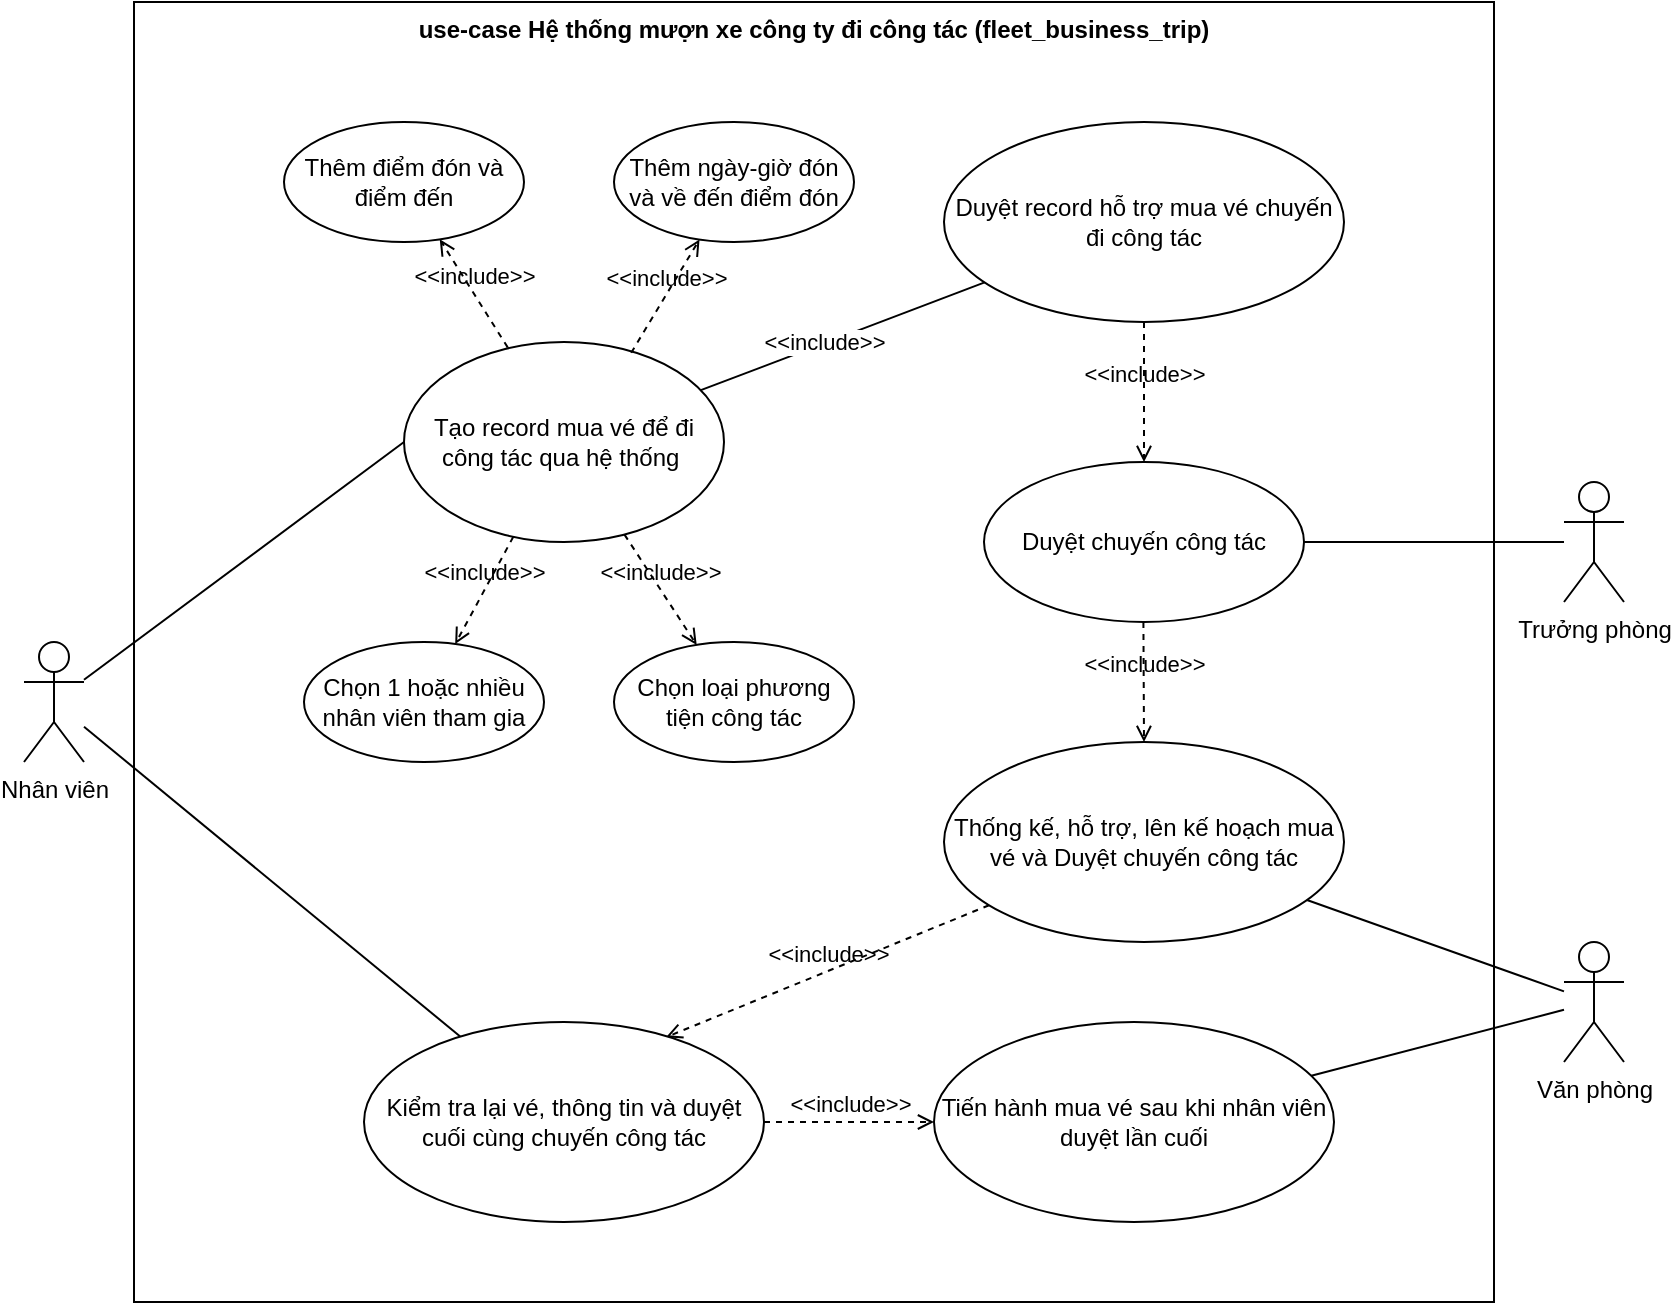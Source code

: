 <mxfile>
    <diagram id="Y4IQfSycDRqmELYqsQpS" name="use-case (fleet_business_trip)">
        <mxGraphModel dx="378" dy="614" grid="1" gridSize="10" guides="1" tooltips="1" connect="1" arrows="1" fold="1" page="1" pageScale="1" pageWidth="850" pageHeight="1100" math="0" shadow="0">
            <root>
                <mxCell id="0"/>
                <mxCell id="1" parent="0"/>
                <UserObject label="use-case Hệ thống mượn xe công ty đi công tác (fleet_business_trip)" id="2">
                    <mxCell style="shape=rect;html=1;verticalAlign=top;fontStyle=1;whiteSpace=wrap;align=center;movable=0;resizable=0;rotatable=0;deletable=0;editable=0;connectable=0;" parent="1" vertex="1">
                        <mxGeometry x="80" y="80" width="680" height="650" as="geometry"/>
                    </mxCell>
                </UserObject>
                <mxCell id="32" style="edgeStyle=none;html=1;entryX=0;entryY=0.5;entryDx=0;entryDy=0;fontFamily=Helvetica;fontSize=12;fontColor=default;endArrow=none;endFill=0;" parent="1" source="3" target="5" edge="1">
                    <mxGeometry relative="1" as="geometry"/>
                </mxCell>
                <mxCell id="51" style="edgeStyle=none;html=1;fontFamily=Helvetica;fontSize=12;fontColor=default;endArrow=none;endFill=0;" parent="1" source="3" target="48" edge="1">
                    <mxGeometry relative="1" as="geometry"/>
                </mxCell>
                <mxCell id="3" value="Nhân viên" style="shape=umlActor;html=1;verticalLabelPosition=bottom;verticalAlign=top;align=center;" parent="1" vertex="1">
                    <mxGeometry x="25" y="400" width="30" height="60" as="geometry"/>
                </mxCell>
                <mxCell id="23" value="" style="edgeStyle=none;html=1;endArrow=none;endFill=0;" parent="1" source="5" target="22" edge="1">
                    <mxGeometry relative="1" as="geometry"/>
                </mxCell>
                <mxCell id="52" value="&amp;lt;&amp;lt;include&amp;gt;&amp;gt;" style="edgeLabel;html=1;align=center;verticalAlign=middle;resizable=0;points=[];" vertex="1" connectable="0" parent="23">
                    <mxGeometry x="0.138" y="1" relative="1" as="geometry">
                        <mxPoint x="-19" y="7" as="offset"/>
                    </mxGeometry>
                </mxCell>
                <mxCell id="5" value="Tạo record mua vé để đi công tác qua hệ thống&amp;nbsp;" style="ellipse;whiteSpace=wrap;html=1;" parent="1" vertex="1">
                    <mxGeometry x="215" y="250" width="160" height="100" as="geometry"/>
                </mxCell>
                <mxCell id="11" value="Thêm điểm đón và điểm đến" style="ellipse;whiteSpace=wrap;html=1;" parent="1" vertex="1">
                    <mxGeometry x="155" y="140" width="120" height="60" as="geometry"/>
                </mxCell>
                <mxCell id="13" value="&amp;lt;&amp;lt;include&amp;gt;&amp;gt;" style="edgeStyle=none;html=1;endArrow=open;verticalAlign=bottom;dashed=1;labelBackgroundColor=none;exitX=0.324;exitY=0.027;exitDx=0;exitDy=0;exitPerimeter=0;" parent="1" source="5" target="11" edge="1">
                    <mxGeometry width="160" relative="1" as="geometry">
                        <mxPoint x="345" y="270" as="sourcePoint"/>
                        <mxPoint x="505" y="270" as="targetPoint"/>
                    </mxGeometry>
                </mxCell>
                <mxCell id="14" value="Thêm ngày-giờ đón và về đến điểm đón" style="ellipse;whiteSpace=wrap;html=1;" parent="1" vertex="1">
                    <mxGeometry x="320" y="140" width="120" height="60" as="geometry"/>
                </mxCell>
                <mxCell id="15" value="&amp;lt;&amp;lt;include&amp;gt;&amp;gt;" style="edgeStyle=none;html=1;endArrow=open;verticalAlign=bottom;dashed=1;labelBackgroundColor=none;exitX=0.71;exitY=0.054;exitDx=0;exitDy=0;exitPerimeter=0;" parent="1" source="5" target="14" edge="1">
                    <mxGeometry width="160" relative="1" as="geometry">
                        <mxPoint x="421.84" y="292.7" as="sourcePoint"/>
                        <mxPoint x="670" y="270" as="targetPoint"/>
                    </mxGeometry>
                </mxCell>
                <mxCell id="16" value="Chọn 1 hoặc nhiều nhân viên tham gia" style="ellipse;whiteSpace=wrap;html=1;" parent="1" vertex="1">
                    <mxGeometry x="165" y="400" width="120" height="60" as="geometry"/>
                </mxCell>
                <mxCell id="17" value="&amp;lt;&amp;lt;include&amp;gt;&amp;gt;" style="edgeStyle=none;html=1;endArrow=open;verticalAlign=bottom;dashed=1;labelBackgroundColor=none;" parent="1" source="5" target="16" edge="1">
                    <mxGeometry width="160" relative="1" as="geometry">
                        <mxPoint x="257" y="527" as="sourcePoint"/>
                        <mxPoint x="505" y="504" as="targetPoint"/>
                    </mxGeometry>
                </mxCell>
                <mxCell id="18" value="Chọn loại phương tiện công tác" style="ellipse;whiteSpace=wrap;html=1;" parent="1" vertex="1">
                    <mxGeometry x="320" y="400" width="120" height="60" as="geometry"/>
                </mxCell>
                <mxCell id="19" value="&amp;lt;&amp;lt;include&amp;gt;&amp;gt;" style="edgeStyle=none;html=1;endArrow=open;verticalAlign=bottom;dashed=1;labelBackgroundColor=none;" parent="1" source="5" target="18" edge="1">
                    <mxGeometry width="160" relative="1" as="geometry">
                        <mxPoint x="370" y="380" as="sourcePoint"/>
                        <mxPoint x="660" y="496.57" as="targetPoint"/>
                    </mxGeometry>
                </mxCell>
                <mxCell id="22" value="Duyệt record hỗ trợ mua vé chuyến đi công tác" style="ellipse;whiteSpace=wrap;html=1;" parent="1" vertex="1">
                    <mxGeometry x="485" y="140" width="200" height="100" as="geometry"/>
                </mxCell>
                <mxCell id="30" value="" style="edgeStyle=none;html=1;fontFamily=Helvetica;fontSize=12;fontColor=default;endArrow=none;endFill=0;" parent="1" source="25" target="29" edge="1">
                    <mxGeometry relative="1" as="geometry"/>
                </mxCell>
                <mxCell id="25" value="Trưởng phòng&lt;br&gt;" style="shape=umlActor;html=1;verticalLabelPosition=bottom;verticalAlign=top;align=center;" parent="1" vertex="1">
                    <mxGeometry x="795" y="320" width="30" height="60" as="geometry"/>
                </mxCell>
                <mxCell id="29" value="Duyệt chuyến công tác" style="ellipse;whiteSpace=wrap;html=1;verticalAlign=middle;" parent="1" vertex="1">
                    <mxGeometry x="505" y="310" width="160" height="80" as="geometry"/>
                </mxCell>
                <mxCell id="34" value="&amp;lt;&amp;lt;include&amp;gt;&amp;gt;" style="edgeStyle=none;html=1;endArrow=open;verticalAlign=bottom;dashed=1;labelBackgroundColor=none;" parent="1" source="22" target="29" edge="1">
                    <mxGeometry width="160" relative="1" as="geometry">
                        <mxPoint x="565" y="276.67" as="sourcePoint"/>
                        <mxPoint x="599.116" y="219.998" as="targetPoint"/>
                    </mxGeometry>
                </mxCell>
                <mxCell id="36" value="" style="edgeStyle=none;html=1;fontFamily=Helvetica;fontSize=12;fontColor=default;endArrow=none;endFill=0;" parent="1" source="37" target="38" edge="1">
                    <mxGeometry relative="1" as="geometry"/>
                </mxCell>
                <mxCell id="37" value="Văn phòng" style="shape=umlActor;html=1;verticalLabelPosition=bottom;verticalAlign=top;align=center;" parent="1" vertex="1">
                    <mxGeometry x="795" y="550" width="30" height="60" as="geometry"/>
                </mxCell>
                <mxCell id="38" value="Thống kế, hỗ trợ, lên kế hoạch mua vé và Duyệt chuyến công tác" style="ellipse;whiteSpace=wrap;html=1;verticalAlign=middle;" parent="1" vertex="1">
                    <mxGeometry x="485" y="450" width="200" height="100" as="geometry"/>
                </mxCell>
                <mxCell id="39" value="&amp;lt;&amp;lt;include&amp;gt;&amp;gt;" style="edgeStyle=none;html=1;endArrow=open;verticalAlign=bottom;dashed=1;labelBackgroundColor=none;" parent="1" target="38" edge="1">
                    <mxGeometry width="160" relative="1" as="geometry">
                        <mxPoint x="584.71" y="390" as="sourcePoint"/>
                        <mxPoint x="585" y="440" as="targetPoint"/>
                    </mxGeometry>
                </mxCell>
                <mxCell id="42" value="" style="edgeStyle=none;html=1;fontFamily=Helvetica;fontSize=12;fontColor=default;endArrow=none;endFill=0;" parent="1" source="37" target="44" edge="1">
                    <mxGeometry relative="1" as="geometry">
                        <mxPoint x="795" y="640" as="sourcePoint"/>
                    </mxGeometry>
                </mxCell>
                <mxCell id="44" value="Tiến hành mua vé sau khi nhân viên duyệt lần cuối" style="ellipse;whiteSpace=wrap;html=1;verticalAlign=middle;" parent="1" vertex="1">
                    <mxGeometry x="480" y="590" width="200" height="100" as="geometry"/>
                </mxCell>
                <mxCell id="47" value="&amp;lt;&amp;lt;include&amp;gt;&amp;gt;" style="edgeStyle=none;html=1;endArrow=open;verticalAlign=bottom;dashed=1;labelBackgroundColor=none;entryX=0.755;entryY=0.076;entryDx=0;entryDy=0;entryPerimeter=0;" parent="1" source="38" target="48" edge="1">
                    <mxGeometry width="160" relative="1" as="geometry">
                        <mxPoint x="584.58" y="560" as="sourcePoint"/>
                        <mxPoint x="584.87" y="630.0" as="targetPoint"/>
                    </mxGeometry>
                </mxCell>
                <mxCell id="48" value="Kiểm tra lại vé, thông tin và duyệt cuối cùng chuyến công tác" style="ellipse;whiteSpace=wrap;html=1;verticalAlign=middle;" parent="1" vertex="1">
                    <mxGeometry x="195" y="590" width="200" height="100" as="geometry"/>
                </mxCell>
                <mxCell id="49" value="&amp;lt;&amp;lt;include&amp;gt;&amp;gt;" style="edgeStyle=none;html=1;endArrow=open;verticalAlign=bottom;dashed=1;labelBackgroundColor=none;entryX=0;entryY=0.5;entryDx=0;entryDy=0;" parent="1" source="48" target="44" edge="1">
                    <mxGeometry width="160" relative="1" as="geometry">
                        <mxPoint x="325" y="542.5" as="sourcePoint"/>
                        <mxPoint x="420" y="670" as="targetPoint"/>
                    </mxGeometry>
                </mxCell>
            </root>
        </mxGraphModel>
    </diagram>
</mxfile>